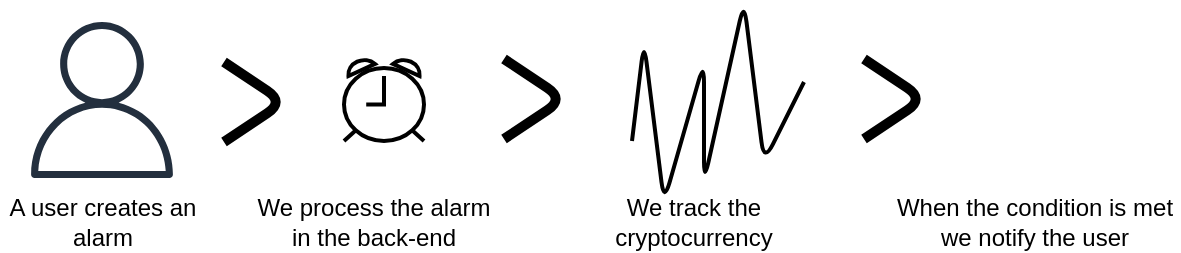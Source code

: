 <mxfile version="14.8.0" type="device"><diagram id="Aq4fxIfyj5UonwvZTkdK" name="Page-1"><mxGraphModel dx="1422" dy="774" grid="1" gridSize="10" guides="1" tooltips="1" connect="1" arrows="1" fold="1" page="1" pageScale="1" pageWidth="827" pageHeight="1169" math="0" shadow="0"><root><mxCell id="0"/><mxCell id="1" parent="0"/><mxCell id="A9Ud364v1B8bIvTu5104-1" value="" style="outlineConnect=0;fontColor=#232F3E;gradientColor=none;fillColor=#232F3E;strokeColor=none;dashed=0;verticalLabelPosition=bottom;verticalAlign=top;align=center;html=1;fontSize=12;fontStyle=0;aspect=fixed;pointerEvents=1;shape=mxgraph.aws4.user;" vertex="1" parent="1"><mxGeometry x="60" y="90" width="78" height="78" as="geometry"/></mxCell><mxCell id="A9Ud364v1B8bIvTu5104-2" value="" style="endArrow=none;html=1;strokeWidth=5;" edge="1" parent="1"><mxGeometry width="50" height="50" relative="1" as="geometry"><mxPoint x="160" y="150" as="sourcePoint"/><mxPoint x="160" y="110" as="targetPoint"/><Array as="points"><mxPoint x="190" y="130"/></Array></mxGeometry></mxCell><mxCell id="A9Ud364v1B8bIvTu5104-4" value="" style="html=1;verticalLabelPosition=bottom;align=center;labelBackgroundColor=#ffffff;verticalAlign=top;strokeWidth=2;shadow=0;dashed=0;shape=mxgraph.ios7.icons.alarm_clock;" vertex="1" parent="1"><mxGeometry x="220" y="108.5" width="40" height="41" as="geometry"/></mxCell><mxCell id="A9Ud364v1B8bIvTu5104-5" value="" style="endArrow=none;html=1;strokeWidth=5;" edge="1" parent="1"><mxGeometry width="50" height="50" relative="1" as="geometry"><mxPoint x="300" y="148.5" as="sourcePoint"/><mxPoint x="300" y="108.5" as="targetPoint"/><Array as="points"><mxPoint x="330" y="128.5"/></Array></mxGeometry></mxCell><mxCell id="A9Ud364v1B8bIvTu5104-6" value="" style="endArrow=none;html=1;strokeWidth=2;" edge="1" parent="1"><mxGeometry width="50" height="50" relative="1" as="geometry"><mxPoint x="364" y="149.5" as="sourcePoint"/><mxPoint x="450" y="120" as="targetPoint"/><Array as="points"><mxPoint x="370" y="100"/><mxPoint x="380" y="180"/><mxPoint x="400" y="110"/><mxPoint x="400" y="170"/><mxPoint x="420" y="80"/><mxPoint x="430" y="160"/></Array></mxGeometry></mxCell><mxCell id="A9Ud364v1B8bIvTu5104-7" value="" style="endArrow=none;html=1;strokeWidth=5;" edge="1" parent="1"><mxGeometry width="50" height="50" relative="1" as="geometry"><mxPoint x="480.0" y="148.5" as="sourcePoint"/><mxPoint x="480.0" y="108.5" as="targetPoint"/><Array as="points"><mxPoint x="510" y="128.5"/></Array></mxGeometry></mxCell><mxCell id="A9Ud364v1B8bIvTu5104-8" value="" style="shape=image;html=1;verticalAlign=top;verticalLabelPosition=bottom;labelBackgroundColor=#ffffff;imageAspect=0;aspect=fixed;image=https://cdn2.iconfinder.com/data/icons/user-interface-169/32/bell-128.png;strokeColor=#000000;" vertex="1" parent="1"><mxGeometry x="540" y="104" width="50" height="50" as="geometry"/></mxCell><mxCell id="A9Ud364v1B8bIvTu5104-9" value="A user creates an alarm" style="text;html=1;strokeColor=none;fillColor=none;align=center;verticalAlign=middle;whiteSpace=wrap;rounded=0;" vertex="1" parent="1"><mxGeometry x="48.5" y="180" width="101" height="20" as="geometry"/></mxCell><mxCell id="A9Ud364v1B8bIvTu5104-10" value="We process the alarm in the back-end" style="text;html=1;strokeColor=none;fillColor=none;align=center;verticalAlign=middle;whiteSpace=wrap;rounded=0;" vertex="1" parent="1"><mxGeometry x="170" y="180" width="130" height="20" as="geometry"/></mxCell><mxCell id="A9Ud364v1B8bIvTu5104-11" value="We track the cryptocurrency" style="text;html=1;strokeColor=none;fillColor=none;align=center;verticalAlign=middle;whiteSpace=wrap;rounded=0;" vertex="1" parent="1"><mxGeometry x="330" y="180" width="130" height="20" as="geometry"/></mxCell><mxCell id="A9Ud364v1B8bIvTu5104-12" value="When the condition is met we notify the user" style="text;html=1;strokeColor=none;fillColor=none;align=center;verticalAlign=middle;whiteSpace=wrap;rounded=0;" vertex="1" parent="1"><mxGeometry x="492.5" y="180" width="145" height="20" as="geometry"/></mxCell></root></mxGraphModel></diagram></mxfile>